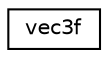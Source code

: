 digraph G
{
  edge [fontname="Helvetica",fontsize="10",labelfontname="Helvetica",labelfontsize="10"];
  node [fontname="Helvetica",fontsize="10",shape=record];
  rankdir=LR;
  Node1 [label="vec3f",height=0.2,width=0.4,color="black", fillcolor="white", style="filled",URL="$da/d83/structvec3f.html"];
}
